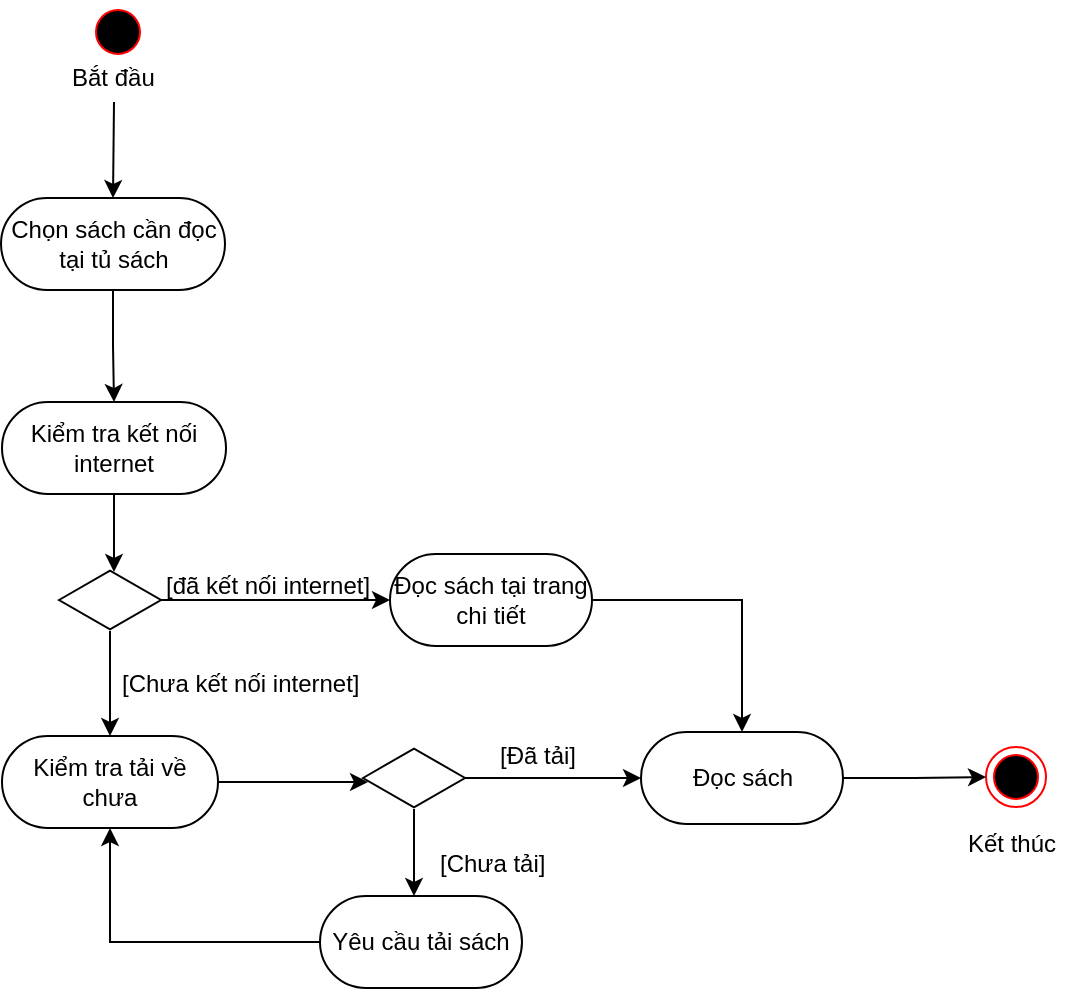 <mxfile version="10.7.5" type="device"><diagram id="7u_opaTjQhs1QAggwQtf" name="Page-1"><mxGraphModel dx="824" dy="896" grid="0" gridSize="10" guides="1" tooltips="1" connect="1" arrows="1" fold="1" page="0" pageScale="1" pageWidth="850" pageHeight="1100" math="0" shadow="0"><root><mxCell id="0"/><mxCell id="1" parent="0"/><mxCell id="LmLbKD-bhzsmCw5SFJ6z-1" value="băt" style="ellipse;html=1;shape=startState;fillColor=#000000;strokeColor=#ff0000;" vertex="1" parent="1"><mxGeometry x="322" y="-60" width="30" height="30" as="geometry"/></mxCell><mxCell id="LmLbKD-bhzsmCw5SFJ6z-3" value="" style="ellipse;html=1;shape=endState;fillColor=#000000;strokeColor=#ff0000;" vertex="1" parent="1"><mxGeometry x="771" y="312.5" width="30" height="30" as="geometry"/></mxCell><mxCell id="LmLbKD-bhzsmCw5SFJ6z-14" style="edgeStyle=orthogonalEdgeStyle;rounded=0;orthogonalLoop=1;jettySize=auto;html=1;entryX=0.5;entryY=0;entryDx=0;entryDy=0;" edge="1" parent="1" source="LmLbKD-bhzsmCw5SFJ6z-7" target="LmLbKD-bhzsmCw5SFJ6z-11"><mxGeometry relative="1" as="geometry"><mxPoint x="333" y="135" as="targetPoint"/></mxGeometry></mxCell><mxCell id="LmLbKD-bhzsmCw5SFJ6z-7" value="Chọn sách cần đọc tại tủ sách" style="rounded=1;whiteSpace=wrap;html=1;arcSize=50;" vertex="1" parent="1"><mxGeometry x="278.5" y="38" width="112" height="46" as="geometry"/></mxCell><mxCell id="LmLbKD-bhzsmCw5SFJ6z-18" style="edgeStyle=orthogonalEdgeStyle;rounded=0;orthogonalLoop=1;jettySize=auto;html=1;entryX=0;entryY=0.5;entryDx=0;entryDy=0;" edge="1" parent="1" source="LmLbKD-bhzsmCw5SFJ6z-8" target="LmLbKD-bhzsmCw5SFJ6z-15"><mxGeometry relative="1" as="geometry"/></mxCell><mxCell id="LmLbKD-bhzsmCw5SFJ6z-24" style="edgeStyle=orthogonalEdgeStyle;rounded=0;orthogonalLoop=1;jettySize=auto;html=1;entryX=0.5;entryY=0;entryDx=0;entryDy=0;" edge="1" parent="1" source="LmLbKD-bhzsmCw5SFJ6z-8" target="LmLbKD-bhzsmCw5SFJ6z-23"><mxGeometry relative="1" as="geometry"/></mxCell><mxCell id="LmLbKD-bhzsmCw5SFJ6z-8" value="" style="html=1;whiteSpace=wrap;aspect=fixed;shape=isoRectangle;" vertex="1" parent="1"><mxGeometry x="307.5" y="223.5" width="51" height="31" as="geometry"/></mxCell><mxCell id="LmLbKD-bhzsmCw5SFJ6z-32" style="edgeStyle=orthogonalEdgeStyle;rounded=0;orthogonalLoop=1;jettySize=auto;html=1;entryX=0.539;entryY=0.048;entryDx=0;entryDy=0;entryPerimeter=0;" edge="1" parent="1" source="LmLbKD-bhzsmCw5SFJ6z-11" target="LmLbKD-bhzsmCw5SFJ6z-8"><mxGeometry relative="1" as="geometry"/></mxCell><mxCell id="LmLbKD-bhzsmCw5SFJ6z-11" value="Kiểm tra kết nối internet" style="rounded=1;whiteSpace=wrap;html=1;arcSize=50;" vertex="1" parent="1"><mxGeometry x="279" y="140" width="112" height="46" as="geometry"/></mxCell><mxCell id="LmLbKD-bhzsmCw5SFJ6z-56" style="edgeStyle=orthogonalEdgeStyle;rounded=0;orthogonalLoop=1;jettySize=auto;html=1;" edge="1" parent="1" source="LmLbKD-bhzsmCw5SFJ6z-15" target="LmLbKD-bhzsmCw5SFJ6z-43"><mxGeometry relative="1" as="geometry"/></mxCell><mxCell id="LmLbKD-bhzsmCw5SFJ6z-15" value="Đọc sách tại trang chi tiết" style="rounded=1;whiteSpace=wrap;html=1;arcSize=50;" vertex="1" parent="1"><mxGeometry x="473" y="216" width="101" height="46" as="geometry"/></mxCell><mxCell id="LmLbKD-bhzsmCw5SFJ6z-48" style="edgeStyle=orthogonalEdgeStyle;rounded=0;orthogonalLoop=1;jettySize=auto;html=1;entryX=0.049;entryY=0.565;entryDx=0;entryDy=0;entryPerimeter=0;" edge="1" parent="1" source="LmLbKD-bhzsmCw5SFJ6z-23" target="LmLbKD-bhzsmCw5SFJ6z-47"><mxGeometry relative="1" as="geometry"/></mxCell><mxCell id="LmLbKD-bhzsmCw5SFJ6z-23" value="Kiểm tra tải về chưa" style="rounded=1;whiteSpace=wrap;html=1;arcSize=50;" vertex="1" parent="1"><mxGeometry x="279" y="307" width="108" height="46" as="geometry"/></mxCell><mxCell id="LmLbKD-bhzsmCw5SFJ6z-27" value="[đã kết nối internet]" style="text;html=1;resizable=0;points=[];autosize=1;align=left;verticalAlign=top;spacingTop=-4;" vertex="1" parent="1"><mxGeometry x="358.5" y="221.5" width="112" height="14" as="geometry"/></mxCell><mxCell id="LmLbKD-bhzsmCw5SFJ6z-28" value="[Chưa kết nối internet]" style="text;html=1;resizable=0;points=[];autosize=1;align=left;verticalAlign=top;spacingTop=-4;" vertex="1" parent="1"><mxGeometry x="337" y="271" width="129" height="14" as="geometry"/></mxCell><mxCell id="LmLbKD-bhzsmCw5SFJ6z-29" value="Bắt đầu" style="text;html=1;resizable=0;points=[];autosize=1;align=left;verticalAlign=top;spacingTop=-4;" vertex="1" parent="1"><mxGeometry x="311.5" y="-32" width="51" height="14" as="geometry"/></mxCell><mxCell id="LmLbKD-bhzsmCw5SFJ6z-30" value="" style="endArrow=classic;html=1;entryX=0.5;entryY=0;entryDx=0;entryDy=0;" edge="1" parent="1" target="LmLbKD-bhzsmCw5SFJ6z-7"><mxGeometry width="50" height="50" relative="1" as="geometry"><mxPoint x="335" y="-10" as="sourcePoint"/><mxPoint x="474" y="-159" as="targetPoint"/></mxGeometry></mxCell><mxCell id="LmLbKD-bhzsmCw5SFJ6z-31" value="Kết thúc" style="text;html=1;resizable=0;points=[];autosize=1;align=left;verticalAlign=top;spacingTop=-4;" vertex="1" parent="1"><mxGeometry x="759.5" y="351" width="54" height="14" as="geometry"/></mxCell><mxCell id="LmLbKD-bhzsmCw5SFJ6z-58" style="edgeStyle=orthogonalEdgeStyle;rounded=0;orthogonalLoop=1;jettySize=auto;html=1;entryX=0;entryY=0.5;entryDx=0;entryDy=0;" edge="1" parent="1" source="LmLbKD-bhzsmCw5SFJ6z-43" target="LmLbKD-bhzsmCw5SFJ6z-3"><mxGeometry relative="1" as="geometry"/></mxCell><mxCell id="LmLbKD-bhzsmCw5SFJ6z-43" value="Đọc sách" style="rounded=1;whiteSpace=wrap;html=1;arcSize=50;" vertex="1" parent="1"><mxGeometry x="598.5" y="305" width="101" height="46" as="geometry"/></mxCell><mxCell id="LmLbKD-bhzsmCw5SFJ6z-50" style="edgeStyle=orthogonalEdgeStyle;rounded=0;orthogonalLoop=1;jettySize=auto;html=1;" edge="1" parent="1" source="LmLbKD-bhzsmCw5SFJ6z-47" target="LmLbKD-bhzsmCw5SFJ6z-43"><mxGeometry relative="1" as="geometry"/></mxCell><mxCell id="LmLbKD-bhzsmCw5SFJ6z-51" style="edgeStyle=orthogonalEdgeStyle;rounded=0;orthogonalLoop=1;jettySize=auto;html=1;" edge="1" parent="1" source="LmLbKD-bhzsmCw5SFJ6z-47"><mxGeometry relative="1" as="geometry"><mxPoint x="485" y="386.966" as="targetPoint"/></mxGeometry></mxCell><mxCell id="LmLbKD-bhzsmCw5SFJ6z-47" value="" style="html=1;whiteSpace=wrap;aspect=fixed;shape=isoRectangle;" vertex="1" parent="1"><mxGeometry x="459.5" y="312.5" width="51" height="31" as="geometry"/></mxCell><mxCell id="LmLbKD-bhzsmCw5SFJ6z-49" value="[Đã tải]" style="text;html=1;resizable=0;points=[];autosize=1;align=left;verticalAlign=top;spacingTop=-4;" vertex="1" parent="1"><mxGeometry x="526" y="307" width="48" height="14" as="geometry"/></mxCell><mxCell id="LmLbKD-bhzsmCw5SFJ6z-53" style="edgeStyle=orthogonalEdgeStyle;rounded=0;orthogonalLoop=1;jettySize=auto;html=1;entryX=0.5;entryY=1;entryDx=0;entryDy=0;" edge="1" parent="1" source="LmLbKD-bhzsmCw5SFJ6z-52" target="LmLbKD-bhzsmCw5SFJ6z-23"><mxGeometry relative="1" as="geometry"/></mxCell><mxCell id="LmLbKD-bhzsmCw5SFJ6z-52" value="Yêu cầu tải sách" style="rounded=1;whiteSpace=wrap;html=1;arcSize=50;" vertex="1" parent="1"><mxGeometry x="438" y="387" width="101" height="46" as="geometry"/></mxCell><mxCell id="LmLbKD-bhzsmCw5SFJ6z-55" value="[Chưa tải]" style="text;html=1;resizable=0;points=[];autosize=1;align=left;verticalAlign=top;spacingTop=-4;" vertex="1" parent="1"><mxGeometry x="496" y="361" width="63" height="14" as="geometry"/></mxCell></root></mxGraphModel></diagram></mxfile>